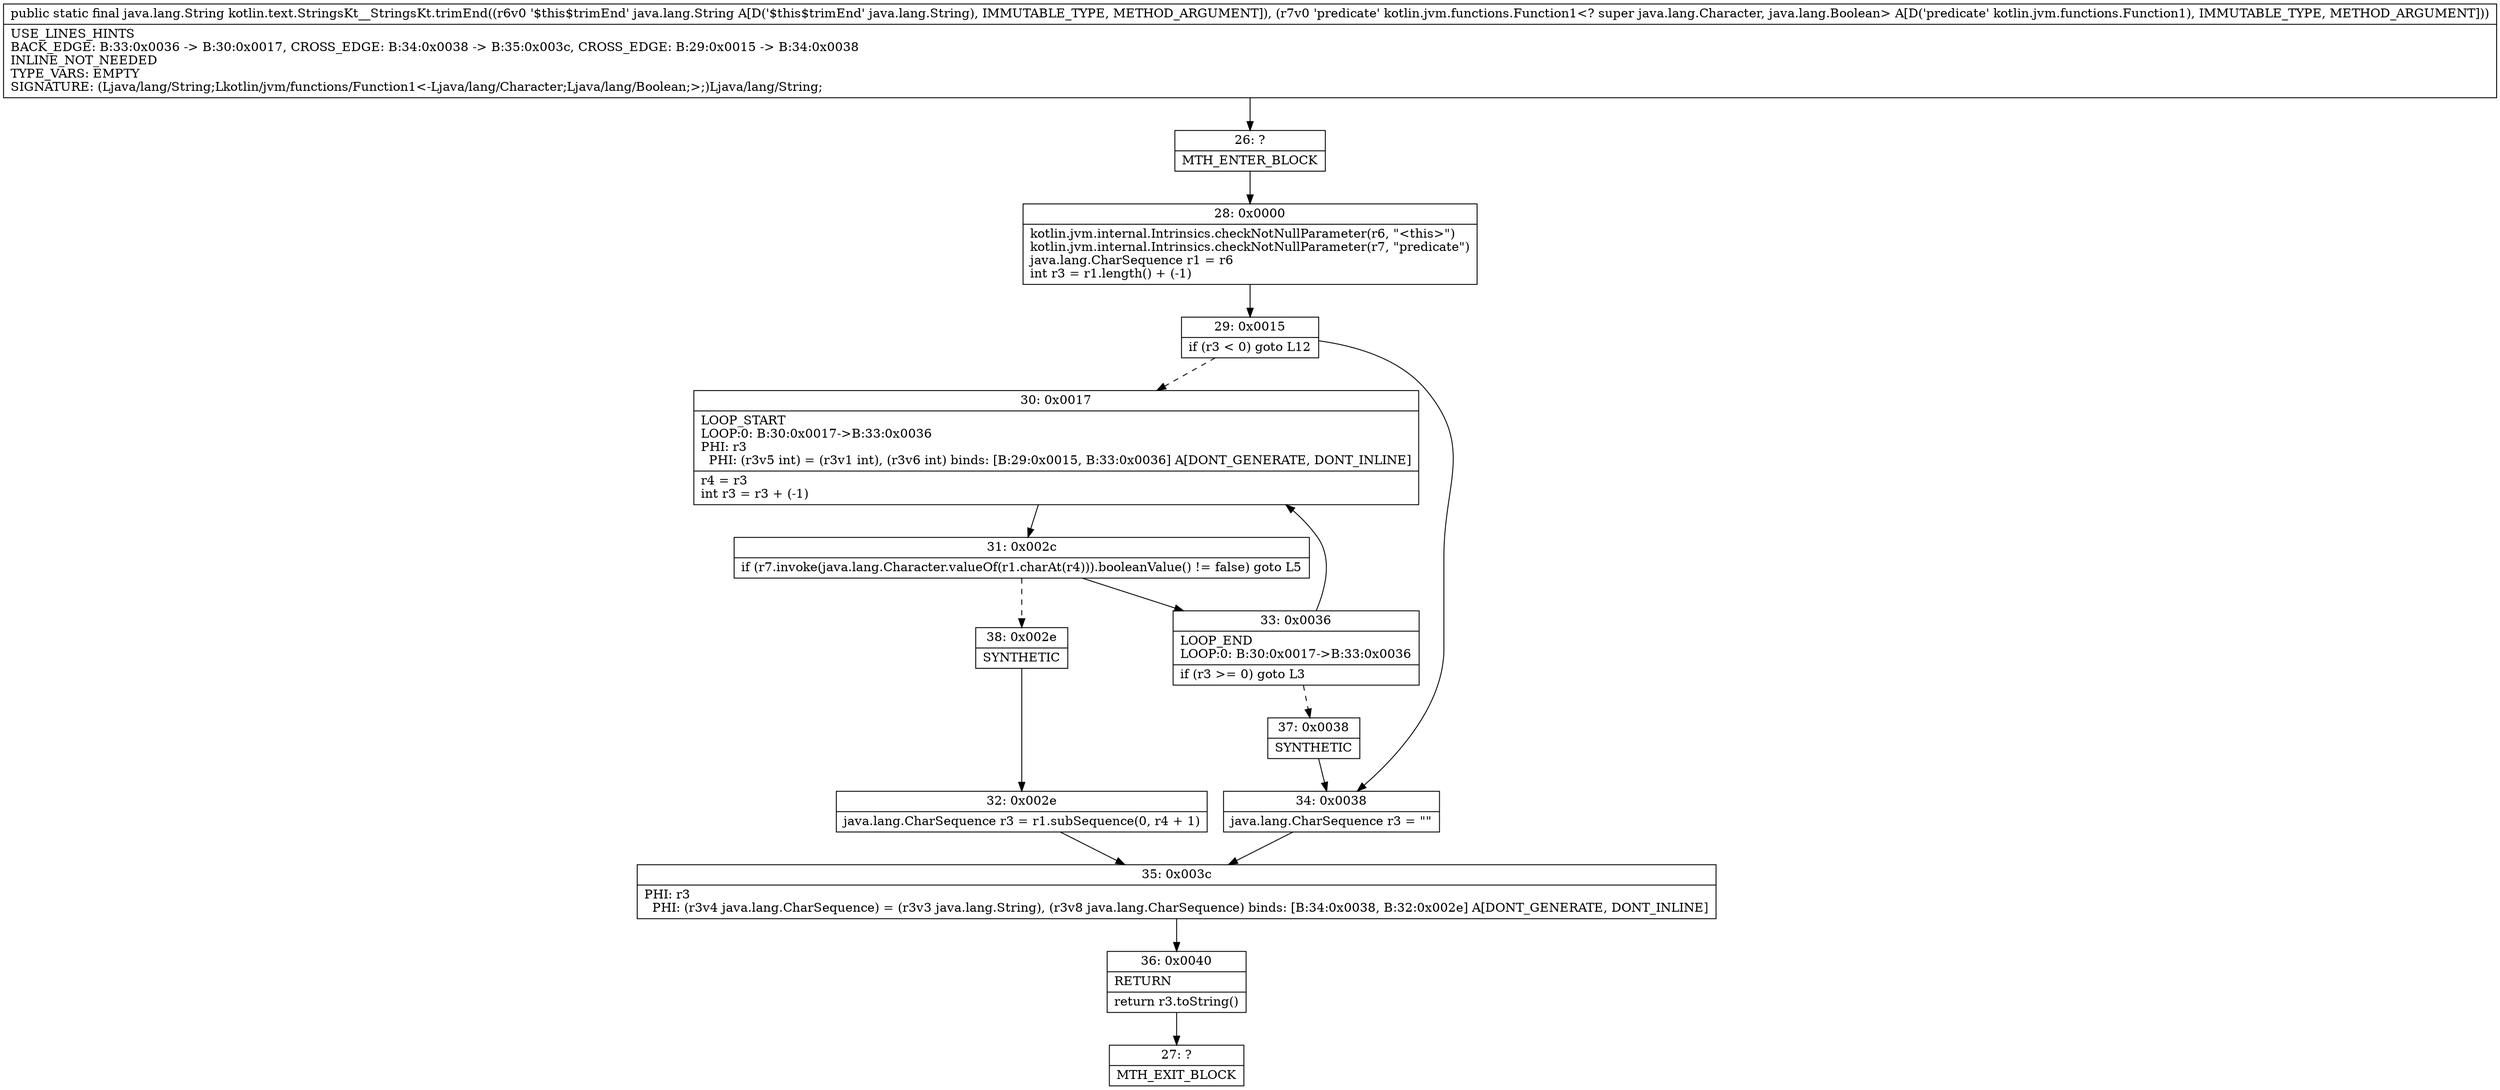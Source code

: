 digraph "CFG forkotlin.text.StringsKt__StringsKt.trimEnd(Ljava\/lang\/String;Lkotlin\/jvm\/functions\/Function1;)Ljava\/lang\/String;" {
Node_26 [shape=record,label="{26\:\ ?|MTH_ENTER_BLOCK\l}"];
Node_28 [shape=record,label="{28\:\ 0x0000|kotlin.jvm.internal.Intrinsics.checkNotNullParameter(r6, \"\<this\>\")\lkotlin.jvm.internal.Intrinsics.checkNotNullParameter(r7, \"predicate\")\ljava.lang.CharSequence r1 = r6\lint r3 = r1.length() + (\-1)\l}"];
Node_29 [shape=record,label="{29\:\ 0x0015|if (r3 \< 0) goto L12\l}"];
Node_30 [shape=record,label="{30\:\ 0x0017|LOOP_START\lLOOP:0: B:30:0x0017\-\>B:33:0x0036\lPHI: r3 \l  PHI: (r3v5 int) = (r3v1 int), (r3v6 int) binds: [B:29:0x0015, B:33:0x0036] A[DONT_GENERATE, DONT_INLINE]\l|r4 = r3\lint r3 = r3 + (\-1)\l}"];
Node_31 [shape=record,label="{31\:\ 0x002c|if (r7.invoke(java.lang.Character.valueOf(r1.charAt(r4))).booleanValue() != false) goto L5\l}"];
Node_33 [shape=record,label="{33\:\ 0x0036|LOOP_END\lLOOP:0: B:30:0x0017\-\>B:33:0x0036\l|if (r3 \>= 0) goto L3\l}"];
Node_37 [shape=record,label="{37\:\ 0x0038|SYNTHETIC\l}"];
Node_38 [shape=record,label="{38\:\ 0x002e|SYNTHETIC\l}"];
Node_32 [shape=record,label="{32\:\ 0x002e|java.lang.CharSequence r3 = r1.subSequence(0, r4 + 1)\l}"];
Node_35 [shape=record,label="{35\:\ 0x003c|PHI: r3 \l  PHI: (r3v4 java.lang.CharSequence) = (r3v3 java.lang.String), (r3v8 java.lang.CharSequence) binds: [B:34:0x0038, B:32:0x002e] A[DONT_GENERATE, DONT_INLINE]\l}"];
Node_36 [shape=record,label="{36\:\ 0x0040|RETURN\l|return r3.toString()\l}"];
Node_27 [shape=record,label="{27\:\ ?|MTH_EXIT_BLOCK\l}"];
Node_34 [shape=record,label="{34\:\ 0x0038|java.lang.CharSequence r3 = \"\"\l}"];
MethodNode[shape=record,label="{public static final java.lang.String kotlin.text.StringsKt__StringsKt.trimEnd((r6v0 '$this$trimEnd' java.lang.String A[D('$this$trimEnd' java.lang.String), IMMUTABLE_TYPE, METHOD_ARGUMENT]), (r7v0 'predicate' kotlin.jvm.functions.Function1\<? super java.lang.Character, java.lang.Boolean\> A[D('predicate' kotlin.jvm.functions.Function1), IMMUTABLE_TYPE, METHOD_ARGUMENT]))  | USE_LINES_HINTS\lBACK_EDGE: B:33:0x0036 \-\> B:30:0x0017, CROSS_EDGE: B:34:0x0038 \-\> B:35:0x003c, CROSS_EDGE: B:29:0x0015 \-\> B:34:0x0038\lINLINE_NOT_NEEDED\lTYPE_VARS: EMPTY\lSIGNATURE: (Ljava\/lang\/String;Lkotlin\/jvm\/functions\/Function1\<\-Ljava\/lang\/Character;Ljava\/lang\/Boolean;\>;)Ljava\/lang\/String;\l}"];
MethodNode -> Node_26;Node_26 -> Node_28;
Node_28 -> Node_29;
Node_29 -> Node_30[style=dashed];
Node_29 -> Node_34;
Node_30 -> Node_31;
Node_31 -> Node_33;
Node_31 -> Node_38[style=dashed];
Node_33 -> Node_30;
Node_33 -> Node_37[style=dashed];
Node_37 -> Node_34;
Node_38 -> Node_32;
Node_32 -> Node_35;
Node_35 -> Node_36;
Node_36 -> Node_27;
Node_34 -> Node_35;
}

